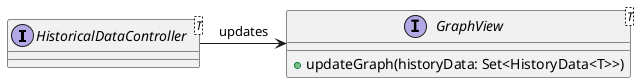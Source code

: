 @startuml graph-view

interface HistoricalDataController<T>

interface GraphView<T> {
    + updateGraph(historyData: Set<HistoryData<T>>)
}

HistoricalDataController -> GraphView: updates

@enduml
